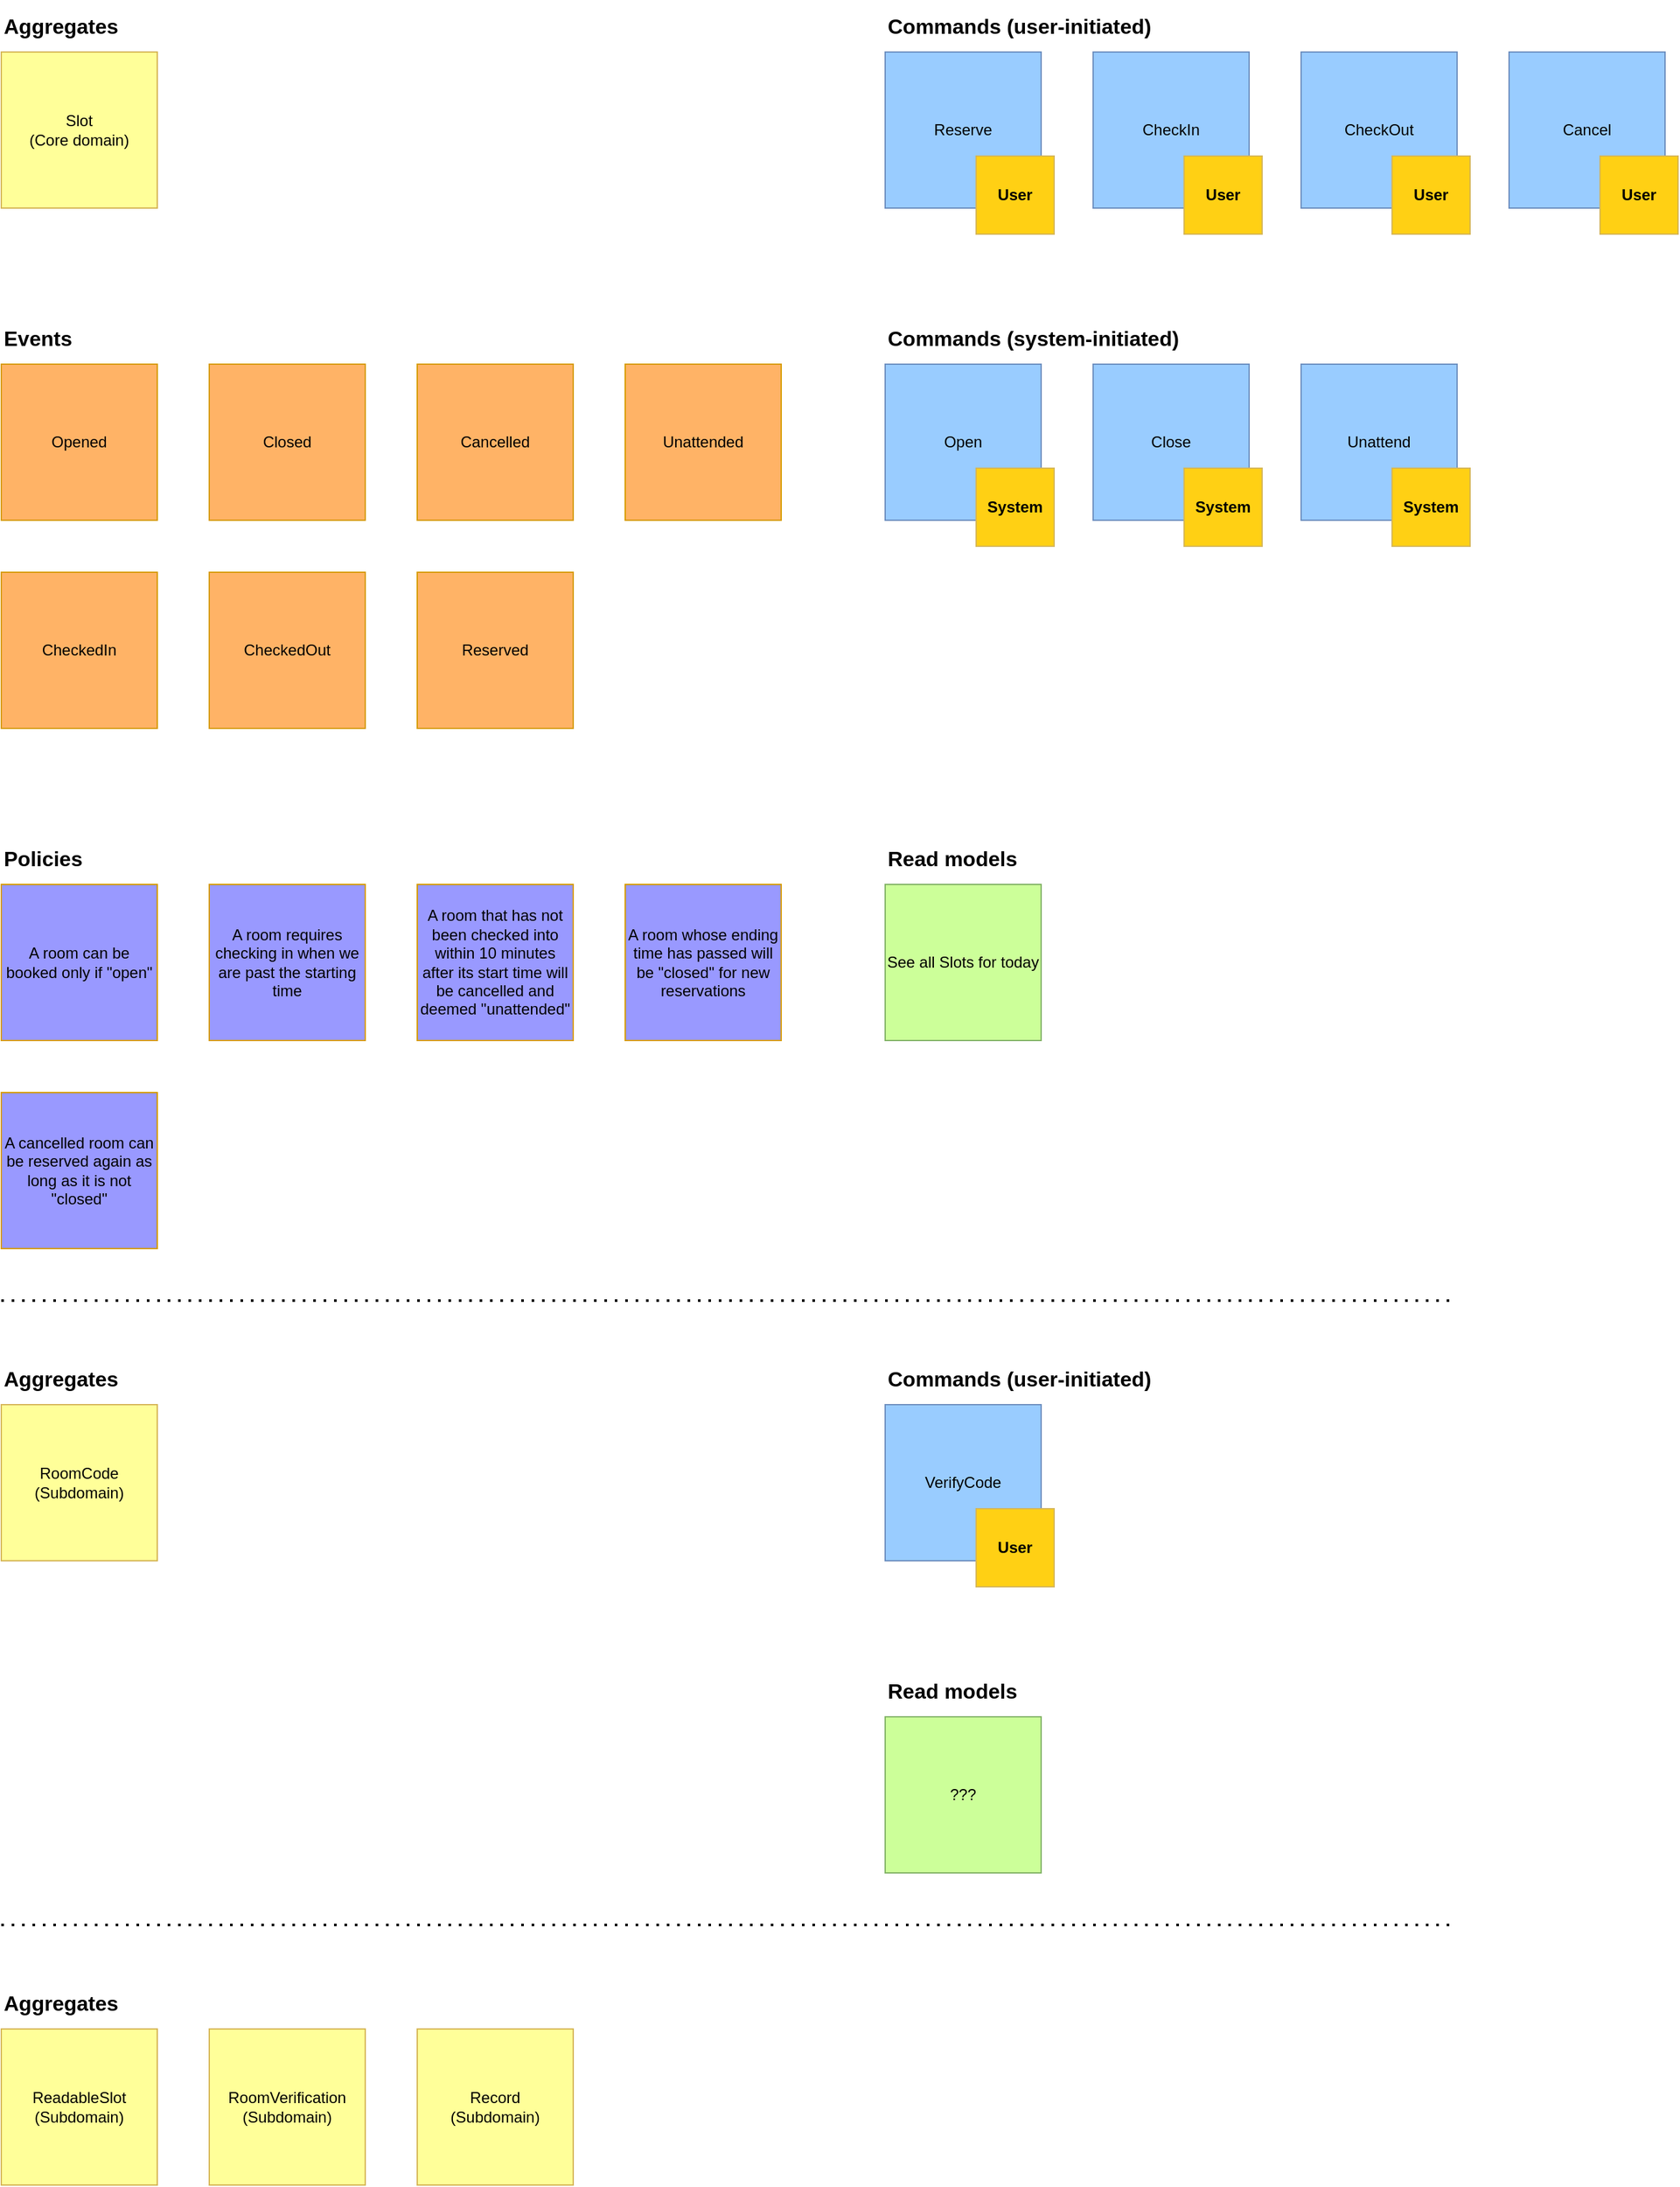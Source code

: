 <mxfile version="20.3.0" type="device"><diagram id="8tUXZOiUAsRsJMC3Ls5e" name="Page-1"><mxGraphModel dx="2066" dy="1212" grid="1" gridSize="10" guides="1" tooltips="1" connect="1" arrows="1" fold="1" page="1" pageScale="1" pageWidth="827" pageHeight="1169" math="0" shadow="0"><root><mxCell id="0"/><mxCell id="1" parent="0"/><mxCell id="st388vDcB8EFqXGk9Zqi-1" value="Open" style="rounded=0;whiteSpace=wrap;html=1;fillColor=#99CCFF;strokeColor=#6c8ebf;" parent="1" vertex="1"><mxGeometry x="720" y="320" width="120" height="120" as="geometry"/></mxCell><mxCell id="st388vDcB8EFqXGk9Zqi-2" value="Close" style="rounded=0;whiteSpace=wrap;html=1;fillColor=#99CCFF;strokeColor=#6c8ebf;" parent="1" vertex="1"><mxGeometry x="880" y="320" width="120" height="120" as="geometry"/></mxCell><mxCell id="st388vDcB8EFqXGk9Zqi-3" value="Unattend" style="rounded=0;whiteSpace=wrap;html=1;fillColor=#99CCFF;strokeColor=#6c8ebf;" parent="1" vertex="1"><mxGeometry x="1040" y="320" width="120" height="120" as="geometry"/></mxCell><mxCell id="D10k1t3PvKhLlLJ0aScs-1" value="&lt;font style=&quot;font-size: 16px&quot;&gt;Commands (system-initiated)&lt;/font&gt;" style="text;html=1;strokeColor=none;fillColor=none;align=left;verticalAlign=middle;whiteSpace=wrap;rounded=0;fontStyle=1" parent="1" vertex="1"><mxGeometry x="720" y="280" width="280" height="40" as="geometry"/></mxCell><mxCell id="D10k1t3PvKhLlLJ0aScs-2" value="Reserve" style="rounded=0;whiteSpace=wrap;html=1;fillColor=#99CCFF;strokeColor=#6c8ebf;" parent="1" vertex="1"><mxGeometry x="720" y="80" width="120" height="120" as="geometry"/></mxCell><mxCell id="D10k1t3PvKhLlLJ0aScs-3" value="CheckIn" style="rounded=0;whiteSpace=wrap;html=1;fillColor=#99CCFF;strokeColor=#6c8ebf;" parent="1" vertex="1"><mxGeometry x="880" y="80" width="120" height="120" as="geometry"/></mxCell><mxCell id="D10k1t3PvKhLlLJ0aScs-4" value="CheckOut" style="rounded=0;whiteSpace=wrap;html=1;fillColor=#99CCFF;strokeColor=#6c8ebf;" parent="1" vertex="1"><mxGeometry x="1040" y="80" width="120" height="120" as="geometry"/></mxCell><mxCell id="D10k1t3PvKhLlLJ0aScs-5" value="&lt;span style=&quot;font-size: 16px&quot;&gt;Commands (user-initiated)&lt;/span&gt;" style="text;html=1;strokeColor=none;fillColor=none;align=left;verticalAlign=middle;whiteSpace=wrap;rounded=0;fontStyle=1" parent="1" vertex="1"><mxGeometry x="720" y="40" width="280" height="40" as="geometry"/></mxCell><mxCell id="D10k1t3PvKhLlLJ0aScs-6" value="Slot&lt;br&gt;(Core domain)" style="rounded=0;whiteSpace=wrap;html=1;fillColor=#FFFF99;strokeColor=#d6b656;" parent="1" vertex="1"><mxGeometry x="40" y="80" width="120" height="120" as="geometry"/></mxCell><mxCell id="D10k1t3PvKhLlLJ0aScs-7" value="RoomVerification&lt;br&gt;(Subdomain)" style="rounded=0;whiteSpace=wrap;html=1;fillColor=#FFFF99;strokeColor=#d6b656;" parent="1" vertex="1"><mxGeometry x="200" y="1600" width="120" height="120" as="geometry"/></mxCell><mxCell id="D10k1t3PvKhLlLJ0aScs-8" value="Record&lt;br&gt;(Subdomain)" style="rounded=0;whiteSpace=wrap;html=1;fillColor=#FFFF99;strokeColor=#d6b656;" parent="1" vertex="1"><mxGeometry x="360" y="1600" width="120" height="120" as="geometry"/></mxCell><mxCell id="D10k1t3PvKhLlLJ0aScs-9" value="&lt;font style=&quot;font-size: 16px&quot;&gt;Aggregates&lt;/font&gt;" style="text;html=1;strokeColor=none;fillColor=none;align=left;verticalAlign=middle;whiteSpace=wrap;rounded=0;fontStyle=1" parent="1" vertex="1"><mxGeometry x="40" y="40" width="280" height="40" as="geometry"/></mxCell><mxCell id="D10k1t3PvKhLlLJ0aScs-11" value="Cancel" style="rounded=0;whiteSpace=wrap;html=1;fillColor=#99CCFF;strokeColor=#6c8ebf;" parent="1" vertex="1"><mxGeometry x="1200" y="80" width="120" height="120" as="geometry"/></mxCell><mxCell id="D10k1t3PvKhLlLJ0aScs-13" value="Opened" style="rounded=0;whiteSpace=wrap;html=1;fillColor=#FFB366;strokeColor=#d79b00;" parent="1" vertex="1"><mxGeometry x="40" y="320" width="120" height="120" as="geometry"/></mxCell><mxCell id="D10k1t3PvKhLlLJ0aScs-14" value="Closed" style="rounded=0;whiteSpace=wrap;html=1;fillColor=#FFB366;strokeColor=#d79b00;" parent="1" vertex="1"><mxGeometry x="200" y="320" width="120" height="120" as="geometry"/></mxCell><mxCell id="D10k1t3PvKhLlLJ0aScs-15" value="Cancelled" style="rounded=0;whiteSpace=wrap;html=1;fillColor=#FFB366;strokeColor=#d79b00;" parent="1" vertex="1"><mxGeometry x="360" y="320" width="120" height="120" as="geometry"/></mxCell><mxCell id="D10k1t3PvKhLlLJ0aScs-16" value="&lt;span style=&quot;font-size: 16px&quot;&gt;Events&lt;/span&gt;" style="text;html=1;strokeColor=none;fillColor=none;align=left;verticalAlign=middle;whiteSpace=wrap;rounded=0;fontStyle=1" parent="1" vertex="1"><mxGeometry x="40" y="280" width="280" height="40" as="geometry"/></mxCell><mxCell id="D10k1t3PvKhLlLJ0aScs-17" value="CheckedIn" style="rounded=0;whiteSpace=wrap;html=1;fillColor=#FFB366;strokeColor=#d79b00;" parent="1" vertex="1"><mxGeometry x="40" y="480" width="120" height="120" as="geometry"/></mxCell><mxCell id="D10k1t3PvKhLlLJ0aScs-18" value="CheckedOut" style="rounded=0;whiteSpace=wrap;html=1;fillColor=#FFB366;strokeColor=#d79b00;" parent="1" vertex="1"><mxGeometry x="200" y="480" width="120" height="120" as="geometry"/></mxCell><mxCell id="D10k1t3PvKhLlLJ0aScs-19" value="Reserved" style="rounded=0;whiteSpace=wrap;html=1;fillColor=#FFB366;strokeColor=#d79b00;" parent="1" vertex="1"><mxGeometry x="360" y="480" width="120" height="120" as="geometry"/></mxCell><mxCell id="D10k1t3PvKhLlLJ0aScs-20" value="Unattended" style="rounded=0;whiteSpace=wrap;html=1;fillColor=#FFB366;strokeColor=#d79b00;" parent="1" vertex="1"><mxGeometry x="520" y="320" width="120" height="120" as="geometry"/></mxCell><mxCell id="D10k1t3PvKhLlLJ0aScs-21" value="System" style="rounded=0;whiteSpace=wrap;html=1;fillColor=#FFD014;strokeColor=#d6b656;fontStyle=1" parent="1" vertex="1"><mxGeometry x="790" y="400" width="60" height="60" as="geometry"/></mxCell><mxCell id="D10k1t3PvKhLlLJ0aScs-22" value="User" style="rounded=0;whiteSpace=wrap;html=1;fillColor=#FFD014;strokeColor=#d6b656;fontStyle=1" parent="1" vertex="1"><mxGeometry x="790" y="160" width="60" height="60" as="geometry"/></mxCell><mxCell id="D10k1t3PvKhLlLJ0aScs-23" value="System" style="rounded=0;whiteSpace=wrap;html=1;fillColor=#FFD014;strokeColor=#d6b656;fontStyle=1" parent="1" vertex="1"><mxGeometry x="950" y="400" width="60" height="60" as="geometry"/></mxCell><mxCell id="D10k1t3PvKhLlLJ0aScs-24" value="System" style="rounded=0;whiteSpace=wrap;html=1;fillColor=#FFD014;strokeColor=#d6b656;fontStyle=1" parent="1" vertex="1"><mxGeometry x="1110" y="400" width="60" height="60" as="geometry"/></mxCell><mxCell id="D10k1t3PvKhLlLJ0aScs-25" value="User" style="rounded=0;whiteSpace=wrap;html=1;fillColor=#FFD014;strokeColor=#d6b656;fontStyle=1" parent="1" vertex="1"><mxGeometry x="950" y="160" width="60" height="60" as="geometry"/></mxCell><mxCell id="D10k1t3PvKhLlLJ0aScs-26" value="User" style="rounded=0;whiteSpace=wrap;html=1;fillColor=#FFD014;strokeColor=#d6b656;fontStyle=1" parent="1" vertex="1"><mxGeometry x="1110" y="160" width="60" height="60" as="geometry"/></mxCell><mxCell id="D10k1t3PvKhLlLJ0aScs-27" value="User" style="rounded=0;whiteSpace=wrap;html=1;fillColor=#FFD014;strokeColor=#d6b656;fontStyle=1" parent="1" vertex="1"><mxGeometry x="1270" y="160" width="60" height="60" as="geometry"/></mxCell><mxCell id="D10k1t3PvKhLlLJ0aScs-28" value="&lt;span style=&quot;font-size: 16px&quot;&gt;Policies&lt;/span&gt;" style="text;html=1;strokeColor=none;fillColor=none;align=left;verticalAlign=middle;whiteSpace=wrap;rounded=0;fontStyle=1" parent="1" vertex="1"><mxGeometry x="40" y="680" width="280" height="40" as="geometry"/></mxCell><mxCell id="D10k1t3PvKhLlLJ0aScs-29" value="&lt;span style=&quot;font-size: 16px&quot;&gt;Read models&lt;/span&gt;" style="text;html=1;strokeColor=none;fillColor=none;align=left;verticalAlign=middle;whiteSpace=wrap;rounded=0;fontStyle=1" parent="1" vertex="1"><mxGeometry x="720" y="680" width="280" height="40" as="geometry"/></mxCell><mxCell id="D10k1t3PvKhLlLJ0aScs-30" value="A room can be booked only if &quot;open&quot;" style="rounded=0;whiteSpace=wrap;html=1;fillColor=#9999FF;strokeColor=#d79b00;" parent="1" vertex="1"><mxGeometry x="40" y="720" width="120" height="120" as="geometry"/></mxCell><mxCell id="D10k1t3PvKhLlLJ0aScs-31" value="See all Slots for today" style="rounded=0;whiteSpace=wrap;html=1;fillColor=#CCFF99;strokeColor=#82b366;" parent="1" vertex="1"><mxGeometry x="720" y="720" width="120" height="120" as="geometry"/></mxCell><mxCell id="D10k1t3PvKhLlLJ0aScs-33" value="A room requires checking in when we are past the starting time" style="rounded=0;whiteSpace=wrap;html=1;fillColor=#9999FF;strokeColor=#d79b00;" parent="1" vertex="1"><mxGeometry x="200" y="720" width="120" height="120" as="geometry"/></mxCell><mxCell id="D10k1t3PvKhLlLJ0aScs-34" value="A room that has not been checked into within 10 minutes after its start time will be cancelled and deemed &quot;unattended&quot;" style="rounded=0;whiteSpace=wrap;html=1;fillColor=#9999FF;strokeColor=#d79b00;" parent="1" vertex="1"><mxGeometry x="360" y="720" width="120" height="120" as="geometry"/></mxCell><mxCell id="D10k1t3PvKhLlLJ0aScs-35" value="A room whose ending time has passed will be &quot;closed&quot; for new reservations" style="rounded=0;whiteSpace=wrap;html=1;fillColor=#9999FF;strokeColor=#d79b00;" parent="1" vertex="1"><mxGeometry x="520" y="720" width="120" height="120" as="geometry"/></mxCell><mxCell id="D10k1t3PvKhLlLJ0aScs-36" value="A cancelled room can be reserved again as long as it is not &quot;closed&quot;" style="rounded=0;whiteSpace=wrap;html=1;fillColor=#9999FF;strokeColor=#d79b00;" parent="1" vertex="1"><mxGeometry x="40" y="880" width="120" height="120" as="geometry"/></mxCell><mxCell id="fUYNdIS0qhbY4hu7g7kQ-2" value="" style="endArrow=none;dashed=1;html=1;dashPattern=1 3;strokeWidth=2;rounded=0;fontSize=12;" parent="1" edge="1"><mxGeometry width="50" height="50" relative="1" as="geometry"><mxPoint x="40" y="1040" as="sourcePoint"/><mxPoint x="1160" y="1040" as="targetPoint"/></mxGeometry></mxCell><mxCell id="fUYNdIS0qhbY4hu7g7kQ-3" value="RoomCode&lt;br&gt;(Subdomain)" style="rounded=0;whiteSpace=wrap;html=1;fillColor=#FFFF99;strokeColor=#d6b656;" parent="1" vertex="1"><mxGeometry x="40" y="1120" width="120" height="120" as="geometry"/></mxCell><mxCell id="fUYNdIS0qhbY4hu7g7kQ-4" value="&lt;font style=&quot;font-size: 16px&quot;&gt;Aggregates&lt;/font&gt;" style="text;html=1;strokeColor=none;fillColor=none;align=left;verticalAlign=middle;whiteSpace=wrap;rounded=0;fontStyle=1" parent="1" vertex="1"><mxGeometry x="40" y="1080" width="280" height="40" as="geometry"/></mxCell><mxCell id="fUYNdIS0qhbY4hu7g7kQ-5" value="&lt;span style=&quot;font-size: 16px&quot;&gt;Read models&lt;/span&gt;" style="text;html=1;strokeColor=none;fillColor=none;align=left;verticalAlign=middle;whiteSpace=wrap;rounded=0;fontStyle=1" parent="1" vertex="1"><mxGeometry x="720" y="1320" width="280" height="40" as="geometry"/></mxCell><mxCell id="fUYNdIS0qhbY4hu7g7kQ-6" value="???" style="rounded=0;whiteSpace=wrap;html=1;fillColor=#CCFF99;strokeColor=#82b366;" parent="1" vertex="1"><mxGeometry x="720" y="1360" width="120" height="120" as="geometry"/></mxCell><mxCell id="fUYNdIS0qhbY4hu7g7kQ-7" value="VerifyCode" style="rounded=0;whiteSpace=wrap;html=1;fillColor=#99CCFF;strokeColor=#6c8ebf;" parent="1" vertex="1"><mxGeometry x="720" y="1120" width="120" height="120" as="geometry"/></mxCell><mxCell id="fUYNdIS0qhbY4hu7g7kQ-8" value="&lt;span style=&quot;font-size: 16px&quot;&gt;Commands (user-initiated)&lt;/span&gt;" style="text;html=1;strokeColor=none;fillColor=none;align=left;verticalAlign=middle;whiteSpace=wrap;rounded=0;fontStyle=1" parent="1" vertex="1"><mxGeometry x="720" y="1080" width="280" height="40" as="geometry"/></mxCell><mxCell id="fUYNdIS0qhbY4hu7g7kQ-9" value="User" style="rounded=0;whiteSpace=wrap;html=1;fillColor=#FFD014;strokeColor=#d6b656;fontStyle=1" parent="1" vertex="1"><mxGeometry x="790" y="1200" width="60" height="60" as="geometry"/></mxCell><mxCell id="PO9FsoeXS9NfdrB9QO2D-2" value="ReadableSlot&lt;br&gt;(Subdomain)" style="rounded=0;whiteSpace=wrap;html=1;fillColor=#FFFF99;strokeColor=#d6b656;" parent="1" vertex="1"><mxGeometry x="40" y="1600" width="120" height="120" as="geometry"/></mxCell><mxCell id="eE8-rJoB6TwB5yKypCKP-1" value="" style="endArrow=none;dashed=1;html=1;dashPattern=1 3;strokeWidth=2;rounded=0;fontSize=12;" parent="1" edge="1"><mxGeometry width="50" height="50" relative="1" as="geometry"><mxPoint x="40" y="1520" as="sourcePoint"/><mxPoint x="1160" y="1520" as="targetPoint"/></mxGeometry></mxCell><mxCell id="eE8-rJoB6TwB5yKypCKP-2" value="&lt;font style=&quot;font-size: 16px&quot;&gt;Aggregates&lt;/font&gt;" style="text;html=1;strokeColor=none;fillColor=none;align=left;verticalAlign=middle;whiteSpace=wrap;rounded=0;fontStyle=1" parent="1" vertex="1"><mxGeometry x="40" y="1560" width="280" height="40" as="geometry"/></mxCell></root></mxGraphModel></diagram></mxfile>